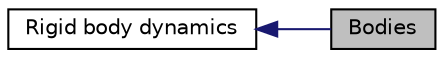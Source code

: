 digraph "Bodies"
{
  bgcolor="transparent";
  edge [fontname="Helvetica",fontsize="10",labelfontname="Helvetica",labelfontsize="10"];
  node [fontname="Helvetica",fontsize="10",shape=record];
  rankdir=LR;
  Node0 [label="Bodies",height=0.2,width=0.4,color="black", fillcolor="grey75", style="filled" fontcolor="black"];
  Node1 [label="Rigid body dynamics",height=0.2,width=0.4,color="black",URL="$group__grpRigidBodyDynamics.html"];
  Node1->Node0 [shape=plaintext, color="midnightblue", dir="back", style="solid"];
}
